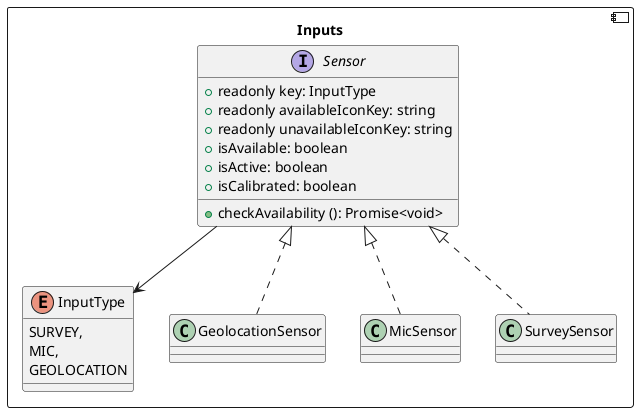 @startuml
component Inputs {
    enum InputType {
      SURVEY,
      MIC,
      GEOLOCATION
    }

    interface Sensor {
      +readonly key: InputType
      +readonly availableIconKey: string
      +readonly unavailableIconKey: string
      +isAvailable: boolean
      +isActive: boolean
      +isCalibrated: boolean

      +checkAvailability (): Promise<void>
    }
    Sensor --> InputType

    class GeolocationSensor implements Sensor
    class MicSensor implements Sensor
    class SurveySensor implements Sensor
}
@enduml
